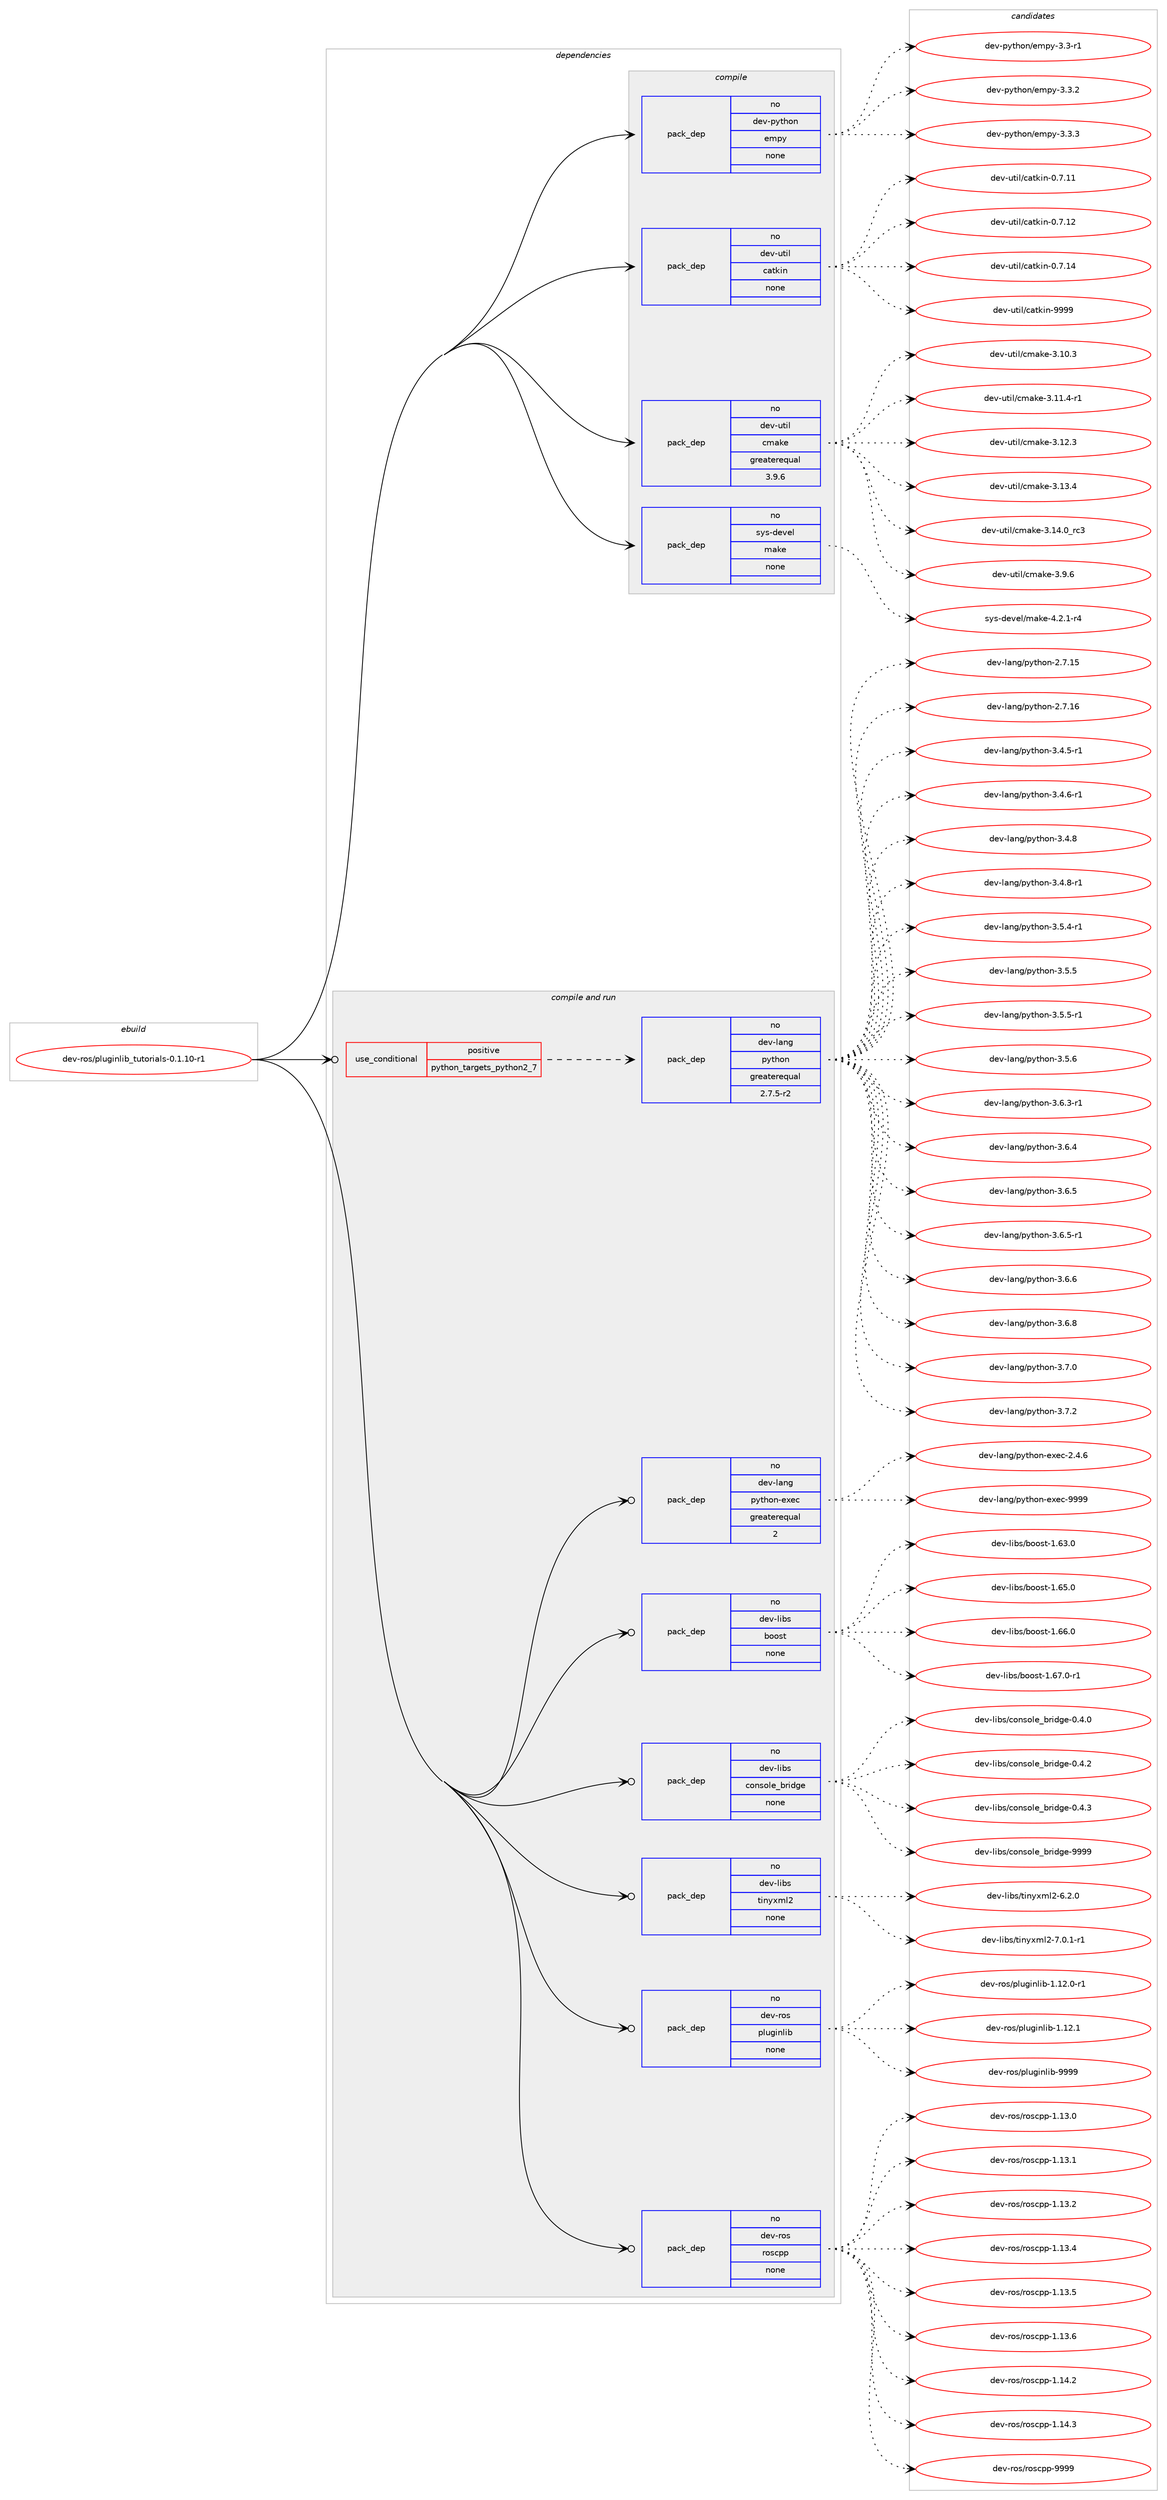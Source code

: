 digraph prolog {

# *************
# Graph options
# *************

newrank=true;
concentrate=true;
compound=true;
graph [rankdir=LR,fontname=Helvetica,fontsize=10,ranksep=1.5];#, ranksep=2.5, nodesep=0.2];
edge  [arrowhead=vee];
node  [fontname=Helvetica,fontsize=10];

# **********
# The ebuild
# **********

subgraph cluster_leftcol {
color=gray;
rank=same;
label=<<i>ebuild</i>>;
id [label="dev-ros/pluginlib_tutorials-0.1.10-r1", color=red, width=4, href="../dev-ros/pluginlib_tutorials-0.1.10-r1.svg"];
}

# ****************
# The dependencies
# ****************

subgraph cluster_midcol {
color=gray;
label=<<i>dependencies</i>>;
subgraph cluster_compile {
fillcolor="#eeeeee";
style=filled;
label=<<i>compile</i>>;
subgraph pack1048938 {
dependency1461665 [label=<<TABLE BORDER="0" CELLBORDER="1" CELLSPACING="0" CELLPADDING="4" WIDTH="220"><TR><TD ROWSPAN="6" CELLPADDING="30">pack_dep</TD></TR><TR><TD WIDTH="110">no</TD></TR><TR><TD>dev-python</TD></TR><TR><TD>empy</TD></TR><TR><TD>none</TD></TR><TR><TD></TD></TR></TABLE>>, shape=none, color=blue];
}
id:e -> dependency1461665:w [weight=20,style="solid",arrowhead="vee"];
subgraph pack1048939 {
dependency1461666 [label=<<TABLE BORDER="0" CELLBORDER="1" CELLSPACING="0" CELLPADDING="4" WIDTH="220"><TR><TD ROWSPAN="6" CELLPADDING="30">pack_dep</TD></TR><TR><TD WIDTH="110">no</TD></TR><TR><TD>dev-util</TD></TR><TR><TD>catkin</TD></TR><TR><TD>none</TD></TR><TR><TD></TD></TR></TABLE>>, shape=none, color=blue];
}
id:e -> dependency1461666:w [weight=20,style="solid",arrowhead="vee"];
subgraph pack1048940 {
dependency1461667 [label=<<TABLE BORDER="0" CELLBORDER="1" CELLSPACING="0" CELLPADDING="4" WIDTH="220"><TR><TD ROWSPAN="6" CELLPADDING="30">pack_dep</TD></TR><TR><TD WIDTH="110">no</TD></TR><TR><TD>dev-util</TD></TR><TR><TD>cmake</TD></TR><TR><TD>greaterequal</TD></TR><TR><TD>3.9.6</TD></TR></TABLE>>, shape=none, color=blue];
}
id:e -> dependency1461667:w [weight=20,style="solid",arrowhead="vee"];
subgraph pack1048941 {
dependency1461668 [label=<<TABLE BORDER="0" CELLBORDER="1" CELLSPACING="0" CELLPADDING="4" WIDTH="220"><TR><TD ROWSPAN="6" CELLPADDING="30">pack_dep</TD></TR><TR><TD WIDTH="110">no</TD></TR><TR><TD>sys-devel</TD></TR><TR><TD>make</TD></TR><TR><TD>none</TD></TR><TR><TD></TD></TR></TABLE>>, shape=none, color=blue];
}
id:e -> dependency1461668:w [weight=20,style="solid",arrowhead="vee"];
}
subgraph cluster_compileandrun {
fillcolor="#eeeeee";
style=filled;
label=<<i>compile and run</i>>;
subgraph cond389337 {
dependency1461669 [label=<<TABLE BORDER="0" CELLBORDER="1" CELLSPACING="0" CELLPADDING="4"><TR><TD ROWSPAN="3" CELLPADDING="10">use_conditional</TD></TR><TR><TD>positive</TD></TR><TR><TD>python_targets_python2_7</TD></TR></TABLE>>, shape=none, color=red];
subgraph pack1048942 {
dependency1461670 [label=<<TABLE BORDER="0" CELLBORDER="1" CELLSPACING="0" CELLPADDING="4" WIDTH="220"><TR><TD ROWSPAN="6" CELLPADDING="30">pack_dep</TD></TR><TR><TD WIDTH="110">no</TD></TR><TR><TD>dev-lang</TD></TR><TR><TD>python</TD></TR><TR><TD>greaterequal</TD></TR><TR><TD>2.7.5-r2</TD></TR></TABLE>>, shape=none, color=blue];
}
dependency1461669:e -> dependency1461670:w [weight=20,style="dashed",arrowhead="vee"];
}
id:e -> dependency1461669:w [weight=20,style="solid",arrowhead="odotvee"];
subgraph pack1048943 {
dependency1461671 [label=<<TABLE BORDER="0" CELLBORDER="1" CELLSPACING="0" CELLPADDING="4" WIDTH="220"><TR><TD ROWSPAN="6" CELLPADDING="30">pack_dep</TD></TR><TR><TD WIDTH="110">no</TD></TR><TR><TD>dev-lang</TD></TR><TR><TD>python-exec</TD></TR><TR><TD>greaterequal</TD></TR><TR><TD>2</TD></TR></TABLE>>, shape=none, color=blue];
}
id:e -> dependency1461671:w [weight=20,style="solid",arrowhead="odotvee"];
subgraph pack1048944 {
dependency1461672 [label=<<TABLE BORDER="0" CELLBORDER="1" CELLSPACING="0" CELLPADDING="4" WIDTH="220"><TR><TD ROWSPAN="6" CELLPADDING="30">pack_dep</TD></TR><TR><TD WIDTH="110">no</TD></TR><TR><TD>dev-libs</TD></TR><TR><TD>boost</TD></TR><TR><TD>none</TD></TR><TR><TD></TD></TR></TABLE>>, shape=none, color=blue];
}
id:e -> dependency1461672:w [weight=20,style="solid",arrowhead="odotvee"];
subgraph pack1048945 {
dependency1461673 [label=<<TABLE BORDER="0" CELLBORDER="1" CELLSPACING="0" CELLPADDING="4" WIDTH="220"><TR><TD ROWSPAN="6" CELLPADDING="30">pack_dep</TD></TR><TR><TD WIDTH="110">no</TD></TR><TR><TD>dev-libs</TD></TR><TR><TD>console_bridge</TD></TR><TR><TD>none</TD></TR><TR><TD></TD></TR></TABLE>>, shape=none, color=blue];
}
id:e -> dependency1461673:w [weight=20,style="solid",arrowhead="odotvee"];
subgraph pack1048946 {
dependency1461674 [label=<<TABLE BORDER="0" CELLBORDER="1" CELLSPACING="0" CELLPADDING="4" WIDTH="220"><TR><TD ROWSPAN="6" CELLPADDING="30">pack_dep</TD></TR><TR><TD WIDTH="110">no</TD></TR><TR><TD>dev-libs</TD></TR><TR><TD>tinyxml2</TD></TR><TR><TD>none</TD></TR><TR><TD></TD></TR></TABLE>>, shape=none, color=blue];
}
id:e -> dependency1461674:w [weight=20,style="solid",arrowhead="odotvee"];
subgraph pack1048947 {
dependency1461675 [label=<<TABLE BORDER="0" CELLBORDER="1" CELLSPACING="0" CELLPADDING="4" WIDTH="220"><TR><TD ROWSPAN="6" CELLPADDING="30">pack_dep</TD></TR><TR><TD WIDTH="110">no</TD></TR><TR><TD>dev-ros</TD></TR><TR><TD>pluginlib</TD></TR><TR><TD>none</TD></TR><TR><TD></TD></TR></TABLE>>, shape=none, color=blue];
}
id:e -> dependency1461675:w [weight=20,style="solid",arrowhead="odotvee"];
subgraph pack1048948 {
dependency1461676 [label=<<TABLE BORDER="0" CELLBORDER="1" CELLSPACING="0" CELLPADDING="4" WIDTH="220"><TR><TD ROWSPAN="6" CELLPADDING="30">pack_dep</TD></TR><TR><TD WIDTH="110">no</TD></TR><TR><TD>dev-ros</TD></TR><TR><TD>roscpp</TD></TR><TR><TD>none</TD></TR><TR><TD></TD></TR></TABLE>>, shape=none, color=blue];
}
id:e -> dependency1461676:w [weight=20,style="solid",arrowhead="odotvee"];
}
subgraph cluster_run {
fillcolor="#eeeeee";
style=filled;
label=<<i>run</i>>;
}
}

# **************
# The candidates
# **************

subgraph cluster_choices {
rank=same;
color=gray;
label=<<i>candidates</i>>;

subgraph choice1048938 {
color=black;
nodesep=1;
choice1001011184511212111610411111047101109112121455146514511449 [label="dev-python/empy-3.3-r1", color=red, width=4,href="../dev-python/empy-3.3-r1.svg"];
choice1001011184511212111610411111047101109112121455146514650 [label="dev-python/empy-3.3.2", color=red, width=4,href="../dev-python/empy-3.3.2.svg"];
choice1001011184511212111610411111047101109112121455146514651 [label="dev-python/empy-3.3.3", color=red, width=4,href="../dev-python/empy-3.3.3.svg"];
dependency1461665:e -> choice1001011184511212111610411111047101109112121455146514511449:w [style=dotted,weight="100"];
dependency1461665:e -> choice1001011184511212111610411111047101109112121455146514650:w [style=dotted,weight="100"];
dependency1461665:e -> choice1001011184511212111610411111047101109112121455146514651:w [style=dotted,weight="100"];
}
subgraph choice1048939 {
color=black;
nodesep=1;
choice1001011184511711610510847999711610710511045484655464949 [label="dev-util/catkin-0.7.11", color=red, width=4,href="../dev-util/catkin-0.7.11.svg"];
choice1001011184511711610510847999711610710511045484655464950 [label="dev-util/catkin-0.7.12", color=red, width=4,href="../dev-util/catkin-0.7.12.svg"];
choice1001011184511711610510847999711610710511045484655464952 [label="dev-util/catkin-0.7.14", color=red, width=4,href="../dev-util/catkin-0.7.14.svg"];
choice100101118451171161051084799971161071051104557575757 [label="dev-util/catkin-9999", color=red, width=4,href="../dev-util/catkin-9999.svg"];
dependency1461666:e -> choice1001011184511711610510847999711610710511045484655464949:w [style=dotted,weight="100"];
dependency1461666:e -> choice1001011184511711610510847999711610710511045484655464950:w [style=dotted,weight="100"];
dependency1461666:e -> choice1001011184511711610510847999711610710511045484655464952:w [style=dotted,weight="100"];
dependency1461666:e -> choice100101118451171161051084799971161071051104557575757:w [style=dotted,weight="100"];
}
subgraph choice1048940 {
color=black;
nodesep=1;
choice1001011184511711610510847991099710710145514649484651 [label="dev-util/cmake-3.10.3", color=red, width=4,href="../dev-util/cmake-3.10.3.svg"];
choice10010111845117116105108479910997107101455146494946524511449 [label="dev-util/cmake-3.11.4-r1", color=red, width=4,href="../dev-util/cmake-3.11.4-r1.svg"];
choice1001011184511711610510847991099710710145514649504651 [label="dev-util/cmake-3.12.3", color=red, width=4,href="../dev-util/cmake-3.12.3.svg"];
choice1001011184511711610510847991099710710145514649514652 [label="dev-util/cmake-3.13.4", color=red, width=4,href="../dev-util/cmake-3.13.4.svg"];
choice1001011184511711610510847991099710710145514649524648951149951 [label="dev-util/cmake-3.14.0_rc3", color=red, width=4,href="../dev-util/cmake-3.14.0_rc3.svg"];
choice10010111845117116105108479910997107101455146574654 [label="dev-util/cmake-3.9.6", color=red, width=4,href="../dev-util/cmake-3.9.6.svg"];
dependency1461667:e -> choice1001011184511711610510847991099710710145514649484651:w [style=dotted,weight="100"];
dependency1461667:e -> choice10010111845117116105108479910997107101455146494946524511449:w [style=dotted,weight="100"];
dependency1461667:e -> choice1001011184511711610510847991099710710145514649504651:w [style=dotted,weight="100"];
dependency1461667:e -> choice1001011184511711610510847991099710710145514649514652:w [style=dotted,weight="100"];
dependency1461667:e -> choice1001011184511711610510847991099710710145514649524648951149951:w [style=dotted,weight="100"];
dependency1461667:e -> choice10010111845117116105108479910997107101455146574654:w [style=dotted,weight="100"];
}
subgraph choice1048941 {
color=black;
nodesep=1;
choice1151211154510010111810110847109971071014552465046494511452 [label="sys-devel/make-4.2.1-r4", color=red, width=4,href="../sys-devel/make-4.2.1-r4.svg"];
dependency1461668:e -> choice1151211154510010111810110847109971071014552465046494511452:w [style=dotted,weight="100"];
}
subgraph choice1048942 {
color=black;
nodesep=1;
choice10010111845108971101034711212111610411111045504655464953 [label="dev-lang/python-2.7.15", color=red, width=4,href="../dev-lang/python-2.7.15.svg"];
choice10010111845108971101034711212111610411111045504655464954 [label="dev-lang/python-2.7.16", color=red, width=4,href="../dev-lang/python-2.7.16.svg"];
choice1001011184510897110103471121211161041111104551465246534511449 [label="dev-lang/python-3.4.5-r1", color=red, width=4,href="../dev-lang/python-3.4.5-r1.svg"];
choice1001011184510897110103471121211161041111104551465246544511449 [label="dev-lang/python-3.4.6-r1", color=red, width=4,href="../dev-lang/python-3.4.6-r1.svg"];
choice100101118451089711010347112121116104111110455146524656 [label="dev-lang/python-3.4.8", color=red, width=4,href="../dev-lang/python-3.4.8.svg"];
choice1001011184510897110103471121211161041111104551465246564511449 [label="dev-lang/python-3.4.8-r1", color=red, width=4,href="../dev-lang/python-3.4.8-r1.svg"];
choice1001011184510897110103471121211161041111104551465346524511449 [label="dev-lang/python-3.5.4-r1", color=red, width=4,href="../dev-lang/python-3.5.4-r1.svg"];
choice100101118451089711010347112121116104111110455146534653 [label="dev-lang/python-3.5.5", color=red, width=4,href="../dev-lang/python-3.5.5.svg"];
choice1001011184510897110103471121211161041111104551465346534511449 [label="dev-lang/python-3.5.5-r1", color=red, width=4,href="../dev-lang/python-3.5.5-r1.svg"];
choice100101118451089711010347112121116104111110455146534654 [label="dev-lang/python-3.5.6", color=red, width=4,href="../dev-lang/python-3.5.6.svg"];
choice1001011184510897110103471121211161041111104551465446514511449 [label="dev-lang/python-3.6.3-r1", color=red, width=4,href="../dev-lang/python-3.6.3-r1.svg"];
choice100101118451089711010347112121116104111110455146544652 [label="dev-lang/python-3.6.4", color=red, width=4,href="../dev-lang/python-3.6.4.svg"];
choice100101118451089711010347112121116104111110455146544653 [label="dev-lang/python-3.6.5", color=red, width=4,href="../dev-lang/python-3.6.5.svg"];
choice1001011184510897110103471121211161041111104551465446534511449 [label="dev-lang/python-3.6.5-r1", color=red, width=4,href="../dev-lang/python-3.6.5-r1.svg"];
choice100101118451089711010347112121116104111110455146544654 [label="dev-lang/python-3.6.6", color=red, width=4,href="../dev-lang/python-3.6.6.svg"];
choice100101118451089711010347112121116104111110455146544656 [label="dev-lang/python-3.6.8", color=red, width=4,href="../dev-lang/python-3.6.8.svg"];
choice100101118451089711010347112121116104111110455146554648 [label="dev-lang/python-3.7.0", color=red, width=4,href="../dev-lang/python-3.7.0.svg"];
choice100101118451089711010347112121116104111110455146554650 [label="dev-lang/python-3.7.2", color=red, width=4,href="../dev-lang/python-3.7.2.svg"];
dependency1461670:e -> choice10010111845108971101034711212111610411111045504655464953:w [style=dotted,weight="100"];
dependency1461670:e -> choice10010111845108971101034711212111610411111045504655464954:w [style=dotted,weight="100"];
dependency1461670:e -> choice1001011184510897110103471121211161041111104551465246534511449:w [style=dotted,weight="100"];
dependency1461670:e -> choice1001011184510897110103471121211161041111104551465246544511449:w [style=dotted,weight="100"];
dependency1461670:e -> choice100101118451089711010347112121116104111110455146524656:w [style=dotted,weight="100"];
dependency1461670:e -> choice1001011184510897110103471121211161041111104551465246564511449:w [style=dotted,weight="100"];
dependency1461670:e -> choice1001011184510897110103471121211161041111104551465346524511449:w [style=dotted,weight="100"];
dependency1461670:e -> choice100101118451089711010347112121116104111110455146534653:w [style=dotted,weight="100"];
dependency1461670:e -> choice1001011184510897110103471121211161041111104551465346534511449:w [style=dotted,weight="100"];
dependency1461670:e -> choice100101118451089711010347112121116104111110455146534654:w [style=dotted,weight="100"];
dependency1461670:e -> choice1001011184510897110103471121211161041111104551465446514511449:w [style=dotted,weight="100"];
dependency1461670:e -> choice100101118451089711010347112121116104111110455146544652:w [style=dotted,weight="100"];
dependency1461670:e -> choice100101118451089711010347112121116104111110455146544653:w [style=dotted,weight="100"];
dependency1461670:e -> choice1001011184510897110103471121211161041111104551465446534511449:w [style=dotted,weight="100"];
dependency1461670:e -> choice100101118451089711010347112121116104111110455146544654:w [style=dotted,weight="100"];
dependency1461670:e -> choice100101118451089711010347112121116104111110455146544656:w [style=dotted,weight="100"];
dependency1461670:e -> choice100101118451089711010347112121116104111110455146554648:w [style=dotted,weight="100"];
dependency1461670:e -> choice100101118451089711010347112121116104111110455146554650:w [style=dotted,weight="100"];
}
subgraph choice1048943 {
color=black;
nodesep=1;
choice1001011184510897110103471121211161041111104510112010199455046524654 [label="dev-lang/python-exec-2.4.6", color=red, width=4,href="../dev-lang/python-exec-2.4.6.svg"];
choice10010111845108971101034711212111610411111045101120101994557575757 [label="dev-lang/python-exec-9999", color=red, width=4,href="../dev-lang/python-exec-9999.svg"];
dependency1461671:e -> choice1001011184510897110103471121211161041111104510112010199455046524654:w [style=dotted,weight="100"];
dependency1461671:e -> choice10010111845108971101034711212111610411111045101120101994557575757:w [style=dotted,weight="100"];
}
subgraph choice1048944 {
color=black;
nodesep=1;
choice1001011184510810598115479811111111511645494654514648 [label="dev-libs/boost-1.63.0", color=red, width=4,href="../dev-libs/boost-1.63.0.svg"];
choice1001011184510810598115479811111111511645494654534648 [label="dev-libs/boost-1.65.0", color=red, width=4,href="../dev-libs/boost-1.65.0.svg"];
choice1001011184510810598115479811111111511645494654544648 [label="dev-libs/boost-1.66.0", color=red, width=4,href="../dev-libs/boost-1.66.0.svg"];
choice10010111845108105981154798111111115116454946545546484511449 [label="dev-libs/boost-1.67.0-r1", color=red, width=4,href="../dev-libs/boost-1.67.0-r1.svg"];
dependency1461672:e -> choice1001011184510810598115479811111111511645494654514648:w [style=dotted,weight="100"];
dependency1461672:e -> choice1001011184510810598115479811111111511645494654534648:w [style=dotted,weight="100"];
dependency1461672:e -> choice1001011184510810598115479811111111511645494654544648:w [style=dotted,weight="100"];
dependency1461672:e -> choice10010111845108105981154798111111115116454946545546484511449:w [style=dotted,weight="100"];
}
subgraph choice1048945 {
color=black;
nodesep=1;
choice100101118451081059811547991111101151111081019598114105100103101454846524648 [label="dev-libs/console_bridge-0.4.0", color=red, width=4,href="../dev-libs/console_bridge-0.4.0.svg"];
choice100101118451081059811547991111101151111081019598114105100103101454846524650 [label="dev-libs/console_bridge-0.4.2", color=red, width=4,href="../dev-libs/console_bridge-0.4.2.svg"];
choice100101118451081059811547991111101151111081019598114105100103101454846524651 [label="dev-libs/console_bridge-0.4.3", color=red, width=4,href="../dev-libs/console_bridge-0.4.3.svg"];
choice1001011184510810598115479911111011511110810195981141051001031014557575757 [label="dev-libs/console_bridge-9999", color=red, width=4,href="../dev-libs/console_bridge-9999.svg"];
dependency1461673:e -> choice100101118451081059811547991111101151111081019598114105100103101454846524648:w [style=dotted,weight="100"];
dependency1461673:e -> choice100101118451081059811547991111101151111081019598114105100103101454846524650:w [style=dotted,weight="100"];
dependency1461673:e -> choice100101118451081059811547991111101151111081019598114105100103101454846524651:w [style=dotted,weight="100"];
dependency1461673:e -> choice1001011184510810598115479911111011511110810195981141051001031014557575757:w [style=dotted,weight="100"];
}
subgraph choice1048946 {
color=black;
nodesep=1;
choice10010111845108105981154711610511012112010910850455446504648 [label="dev-libs/tinyxml2-6.2.0", color=red, width=4,href="../dev-libs/tinyxml2-6.2.0.svg"];
choice100101118451081059811547116105110121120109108504555464846494511449 [label="dev-libs/tinyxml2-7.0.1-r1", color=red, width=4,href="../dev-libs/tinyxml2-7.0.1-r1.svg"];
dependency1461674:e -> choice10010111845108105981154711610511012112010910850455446504648:w [style=dotted,weight="100"];
dependency1461674:e -> choice100101118451081059811547116105110121120109108504555464846494511449:w [style=dotted,weight="100"];
}
subgraph choice1048947 {
color=black;
nodesep=1;
choice100101118451141111154711210811710310511010810598454946495046484511449 [label="dev-ros/pluginlib-1.12.0-r1", color=red, width=4,href="../dev-ros/pluginlib-1.12.0-r1.svg"];
choice10010111845114111115471121081171031051101081059845494649504649 [label="dev-ros/pluginlib-1.12.1", color=red, width=4,href="../dev-ros/pluginlib-1.12.1.svg"];
choice1001011184511411111547112108117103105110108105984557575757 [label="dev-ros/pluginlib-9999", color=red, width=4,href="../dev-ros/pluginlib-9999.svg"];
dependency1461675:e -> choice100101118451141111154711210811710310511010810598454946495046484511449:w [style=dotted,weight="100"];
dependency1461675:e -> choice10010111845114111115471121081171031051101081059845494649504649:w [style=dotted,weight="100"];
dependency1461675:e -> choice1001011184511411111547112108117103105110108105984557575757:w [style=dotted,weight="100"];
}
subgraph choice1048948 {
color=black;
nodesep=1;
choice10010111845114111115471141111159911211245494649514648 [label="dev-ros/roscpp-1.13.0", color=red, width=4,href="../dev-ros/roscpp-1.13.0.svg"];
choice10010111845114111115471141111159911211245494649514649 [label="dev-ros/roscpp-1.13.1", color=red, width=4,href="../dev-ros/roscpp-1.13.1.svg"];
choice10010111845114111115471141111159911211245494649514650 [label="dev-ros/roscpp-1.13.2", color=red, width=4,href="../dev-ros/roscpp-1.13.2.svg"];
choice10010111845114111115471141111159911211245494649514652 [label="dev-ros/roscpp-1.13.4", color=red, width=4,href="../dev-ros/roscpp-1.13.4.svg"];
choice10010111845114111115471141111159911211245494649514653 [label="dev-ros/roscpp-1.13.5", color=red, width=4,href="../dev-ros/roscpp-1.13.5.svg"];
choice10010111845114111115471141111159911211245494649514654 [label="dev-ros/roscpp-1.13.6", color=red, width=4,href="../dev-ros/roscpp-1.13.6.svg"];
choice10010111845114111115471141111159911211245494649524650 [label="dev-ros/roscpp-1.14.2", color=red, width=4,href="../dev-ros/roscpp-1.14.2.svg"];
choice10010111845114111115471141111159911211245494649524651 [label="dev-ros/roscpp-1.14.3", color=red, width=4,href="../dev-ros/roscpp-1.14.3.svg"];
choice1001011184511411111547114111115991121124557575757 [label="dev-ros/roscpp-9999", color=red, width=4,href="../dev-ros/roscpp-9999.svg"];
dependency1461676:e -> choice10010111845114111115471141111159911211245494649514648:w [style=dotted,weight="100"];
dependency1461676:e -> choice10010111845114111115471141111159911211245494649514649:w [style=dotted,weight="100"];
dependency1461676:e -> choice10010111845114111115471141111159911211245494649514650:w [style=dotted,weight="100"];
dependency1461676:e -> choice10010111845114111115471141111159911211245494649514652:w [style=dotted,weight="100"];
dependency1461676:e -> choice10010111845114111115471141111159911211245494649514653:w [style=dotted,weight="100"];
dependency1461676:e -> choice10010111845114111115471141111159911211245494649514654:w [style=dotted,weight="100"];
dependency1461676:e -> choice10010111845114111115471141111159911211245494649524650:w [style=dotted,weight="100"];
dependency1461676:e -> choice10010111845114111115471141111159911211245494649524651:w [style=dotted,weight="100"];
dependency1461676:e -> choice1001011184511411111547114111115991121124557575757:w [style=dotted,weight="100"];
}
}

}

